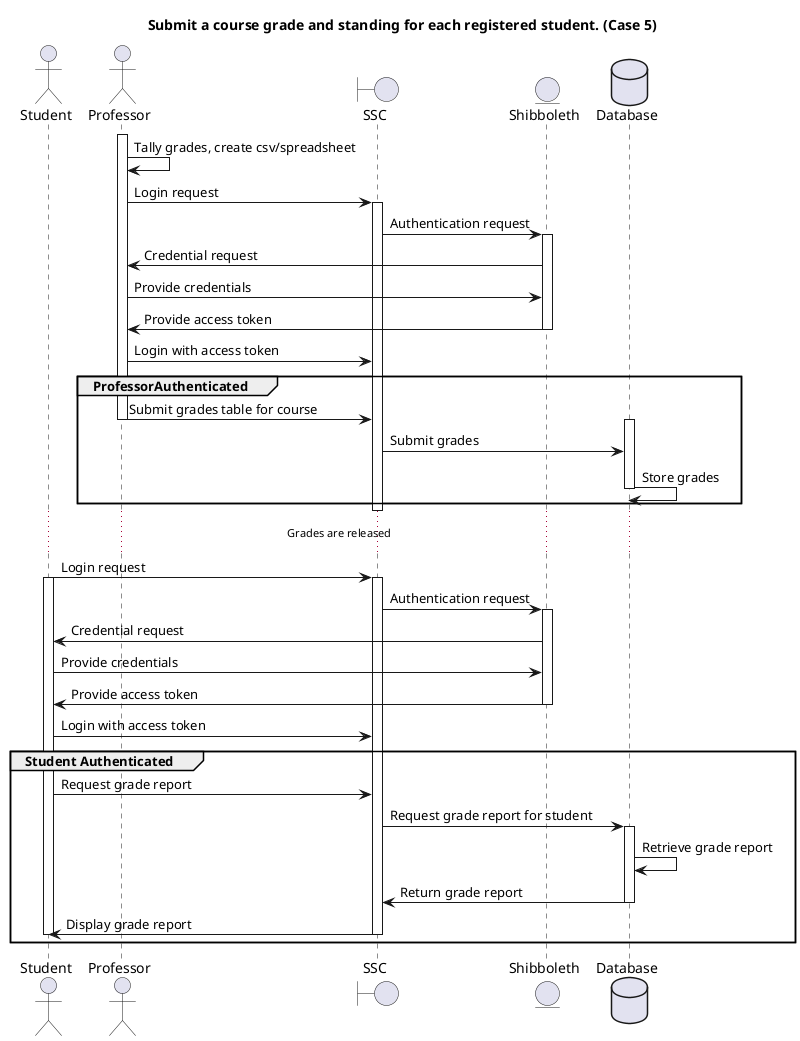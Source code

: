 @startuml
title Submit a course grade and standing for each registered student. (Case 5)
actor Student as student
actor Professor as prof
boundary SSC as ssc
entity Shibboleth as shib
database Database as db

activate prof
prof -> prof : Tally grades, create csv/spreadsheet
prof -> ssc : Login request
activate ssc
ssc -> shib : Authentication request
activate shib
shib -> prof : Credential request
prof -> shib : Provide credentials
shib -> prof : Provide access token
deactivate shib
prof -> ssc : Login with access token
group ProfessorAuthenticated
prof -> ssc : Submit grades table for course
deactivate prof
activate db
ssc -> db : Submit grades
db -> db : Store grades
deactivate db
end
deactivate ssc
...Grades are released...
student -> ssc : Login request
activate student
activate ssc
ssc -> shib : Authentication request
activate shib
shib -> student : Credential request
student -> shib : Provide credentials
shib -> student : Provide access token
deactivate shib
student -> ssc : Login with access token
group Student Authenticated
    student -> ssc : Request grade report
    ssc -> db : Request grade report for student
    activate db
    db -> db : Retrieve grade report
    db -> ssc : Return grade report
    deactivate db
    ssc -> student : Display grade report
    deactivate ssc
    deactivate student
end
@enduml